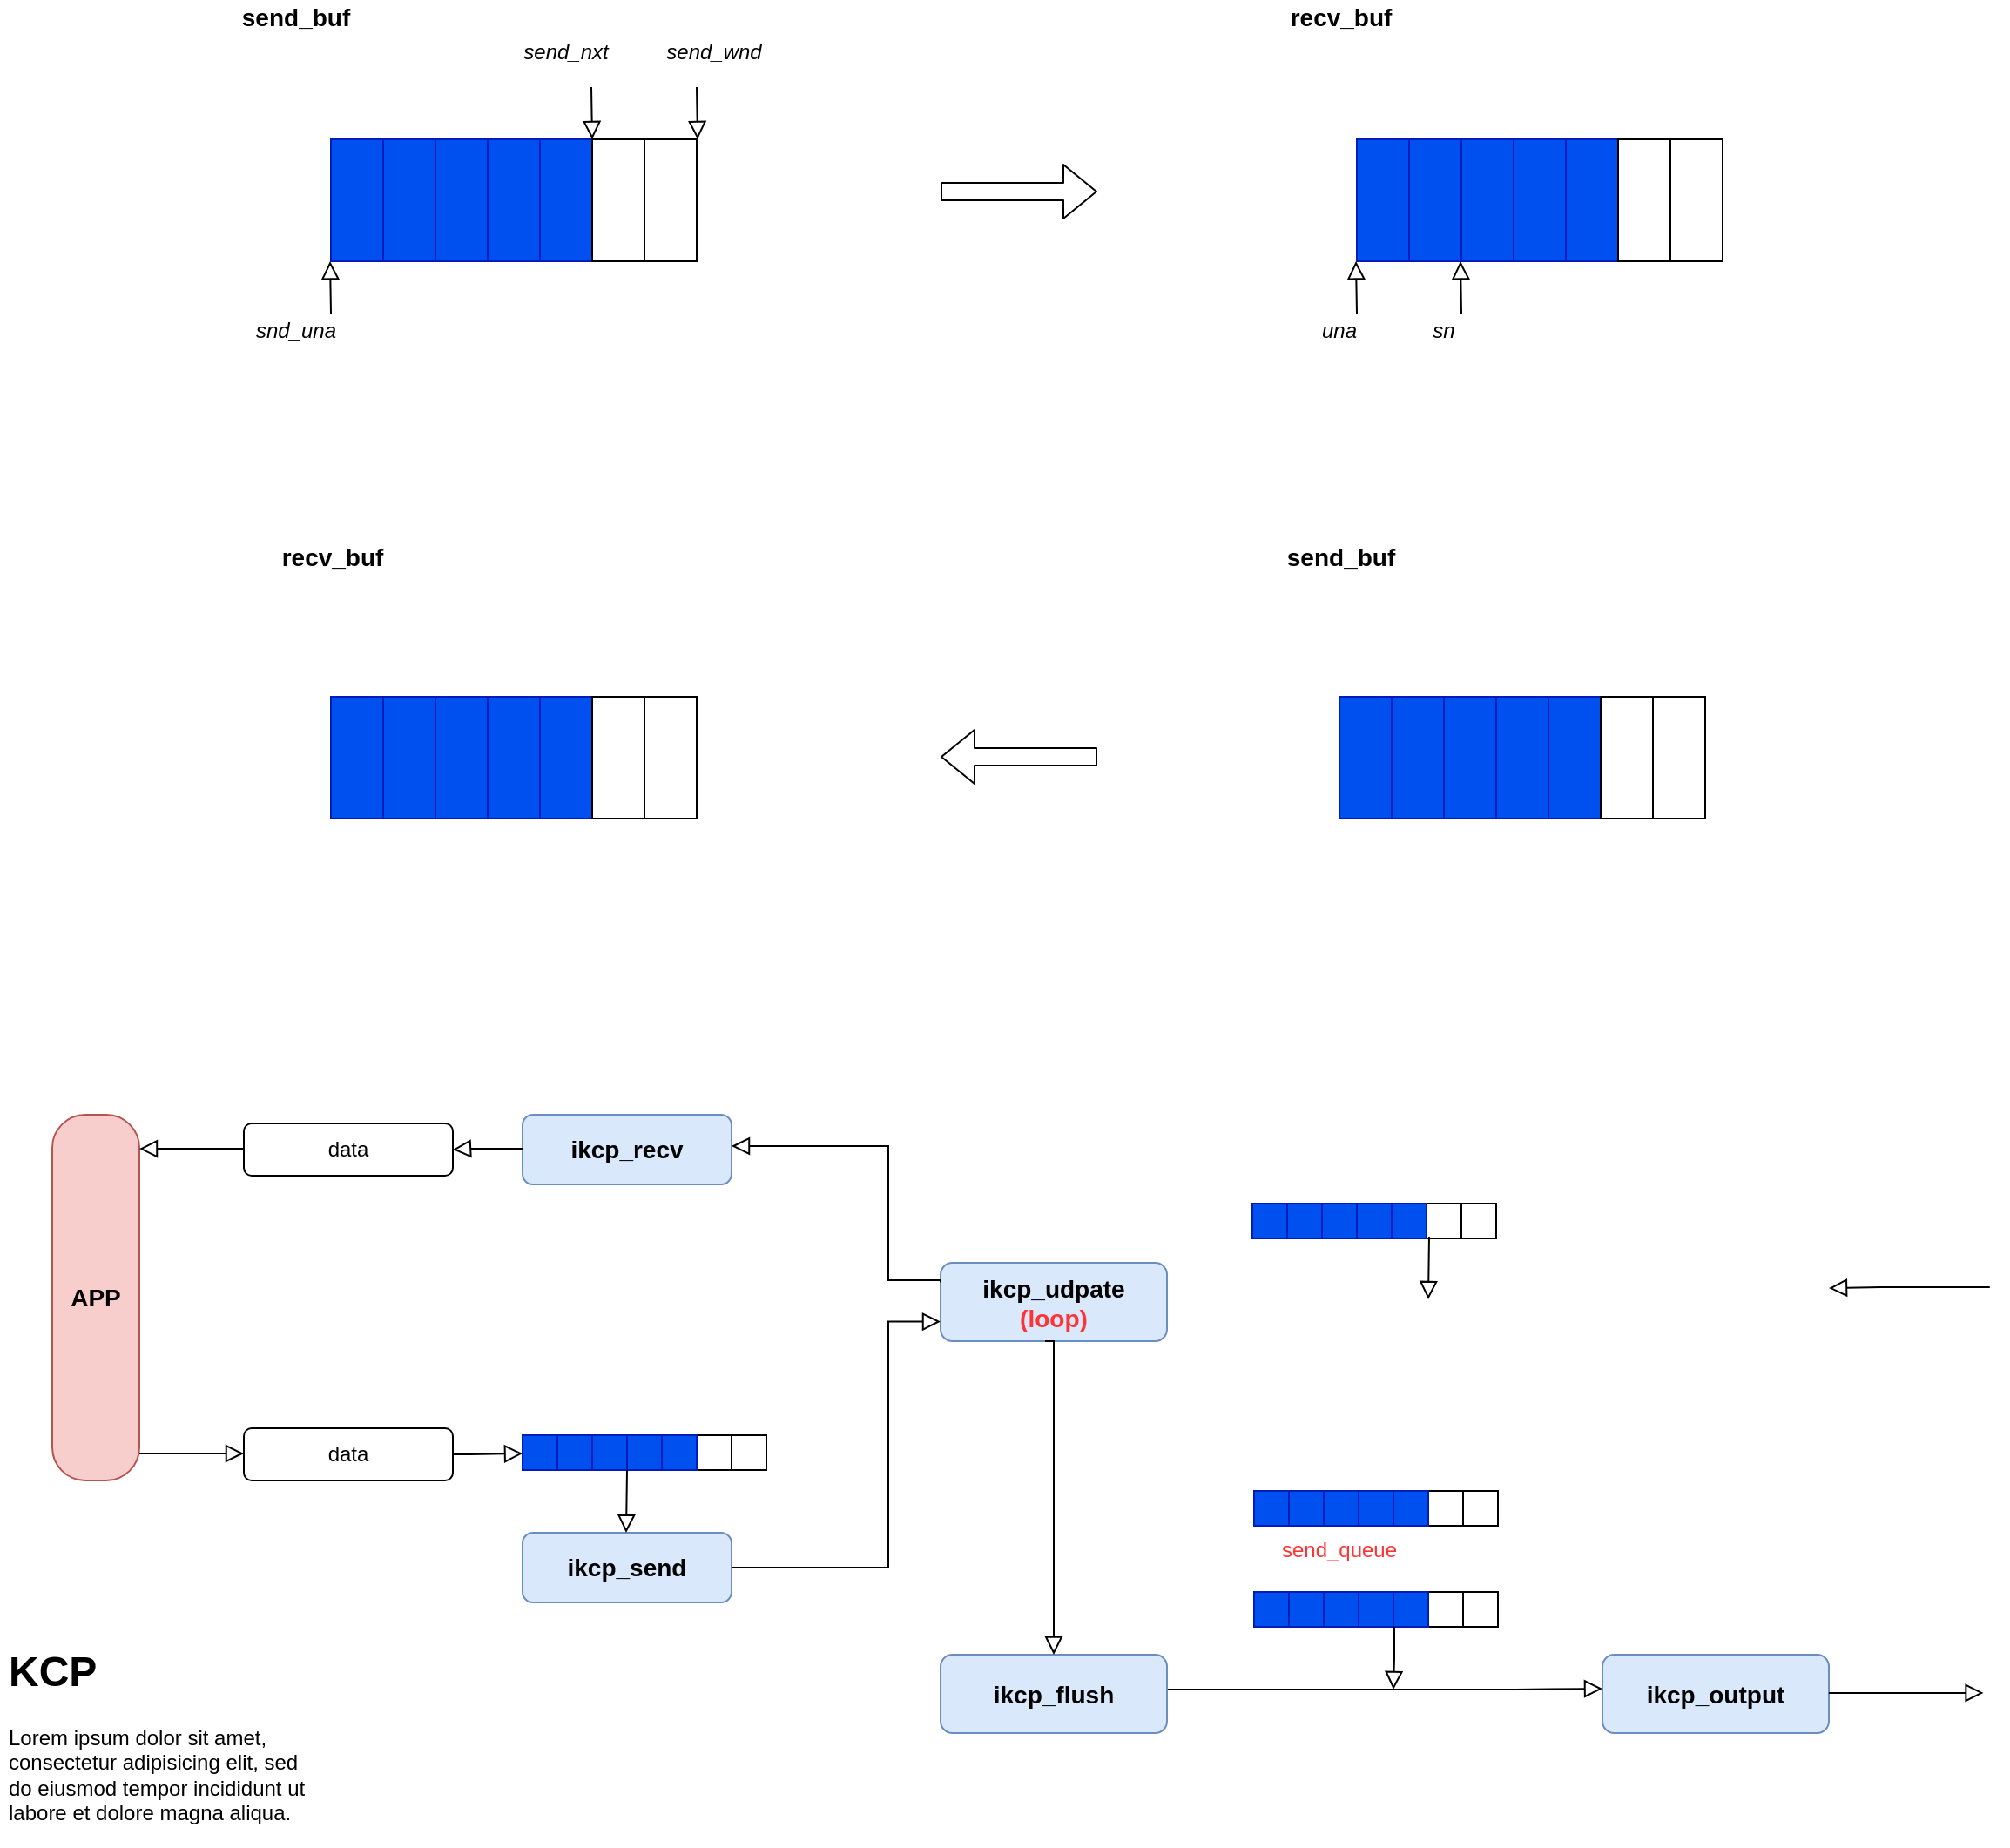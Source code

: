 <mxfile version="13.10.2" type="github">
  <diagram id="feINAKc0w70oRSZ_3hTW" name="第 1 页">
    <mxGraphModel dx="1360" dy="802" grid="1" gridSize="10" guides="1" tooltips="1" connect="1" arrows="1" fold="1" page="1" pageScale="1" pageWidth="827" pageHeight="1169" math="0" shadow="0">
      <root>
        <mxCell id="0" />
        <mxCell id="1" parent="0" />
        <mxCell id="rV__VkdkWEQ5Nje2Z5eR-1" value="APP&lt;br style=&quot;font-size: 14px;&quot;&gt;" style="rounded=1;whiteSpace=wrap;html=1;fontSize=14;glass=0;strokeWidth=1;shadow=0;fillColor=#f8cecc;strokeColor=#b85450;direction=south;arcSize=38;fontStyle=1" parent="1" vertex="1">
          <mxGeometry x="90" y="650" width="50" height="210" as="geometry" />
        </mxCell>
        <mxCell id="rV__VkdkWEQ5Nje2Z5eR-2" value="data" style="rounded=1;whiteSpace=wrap;html=1;fontSize=12;glass=0;strokeWidth=1;shadow=0;" parent="1" vertex="1">
          <mxGeometry x="200" y="830" width="120" height="30" as="geometry" />
        </mxCell>
        <mxCell id="rV__VkdkWEQ5Nje2Z5eR-3" value="data" style="rounded=1;whiteSpace=wrap;html=1;fontSize=12;glass=0;strokeWidth=1;shadow=0;" parent="1" vertex="1">
          <mxGeometry x="200" y="655" width="120" height="30" as="geometry" />
        </mxCell>
        <mxCell id="rV__VkdkWEQ5Nje2Z5eR-4" value="" style="rounded=0;html=1;jettySize=auto;orthogonalLoop=1;fontSize=11;endArrow=block;endFill=0;endSize=8;strokeWidth=1;shadow=0;labelBackgroundColor=none;edgeStyle=orthogonalEdgeStyle;exitX=0.067;exitY=0;exitDx=0;exitDy=0;exitPerimeter=0;" parent="1" edge="1">
          <mxGeometry relative="1" as="geometry">
            <mxPoint x="200" y="669.5" as="sourcePoint" />
            <mxPoint x="140" y="669.54" as="targetPoint" />
            <Array as="points">
              <mxPoint x="170" y="669.5" />
              <mxPoint x="170" y="669.5" />
            </Array>
          </mxGeometry>
        </mxCell>
        <mxCell id="rV__VkdkWEQ5Nje2Z5eR-5" value="" style="rounded=0;html=1;jettySize=auto;orthogonalLoop=1;fontSize=11;endArrow=block;endFill=0;endSize=8;strokeWidth=1;shadow=0;labelBackgroundColor=none;edgeStyle=orthogonalEdgeStyle;exitX=0.067;exitY=0;exitDx=0;exitDy=0;exitPerimeter=0;" parent="1" edge="1">
          <mxGeometry relative="1" as="geometry">
            <mxPoint x="140" y="844.54" as="sourcePoint" />
            <mxPoint x="200" y="844.5" as="targetPoint" />
            <Array as="points">
              <mxPoint x="170" y="844.5" />
              <mxPoint x="170" y="844.5" />
            </Array>
          </mxGeometry>
        </mxCell>
        <mxCell id="rV__VkdkWEQ5Nje2Z5eR-6" value="ikcp_recv" style="rounded=1;whiteSpace=wrap;html=1;fontSize=14;glass=0;strokeWidth=1;shadow=0;fillColor=#dae8fc;strokeColor=#6c8ebf;fontStyle=1" parent="1" vertex="1">
          <mxGeometry x="360" y="650" width="120" height="40" as="geometry" />
        </mxCell>
        <mxCell id="rV__VkdkWEQ5Nje2Z5eR-7" value="&lt;span style=&quot;font-size: 14px;&quot;&gt;ikcp_send&lt;br style=&quot;font-size: 14px;&quot;&gt;&lt;/span&gt;" style="rounded=1;whiteSpace=wrap;html=1;fontSize=14;glass=0;strokeWidth=1;shadow=0;fillColor=#dae8fc;strokeColor=#6c8ebf;fontStyle=1" parent="1" vertex="1">
          <mxGeometry x="360" y="890" width="120" height="40" as="geometry" />
        </mxCell>
        <mxCell id="rV__VkdkWEQ5Nje2Z5eR-8" value="" style="rounded=0;whiteSpace=wrap;html=1;fillColor=#0050ef;strokeColor=#001DBC;fontColor=#ffffff;" parent="1" vertex="1">
          <mxGeometry x="360" y="834" width="20" height="20" as="geometry" />
        </mxCell>
        <mxCell id="rV__VkdkWEQ5Nje2Z5eR-9" value="" style="rounded=0;whiteSpace=wrap;html=1;fillColor=#0050ef;strokeColor=#001DBC;fontColor=#ffffff;" parent="1" vertex="1">
          <mxGeometry x="380" y="834" width="20" height="20" as="geometry" />
        </mxCell>
        <mxCell id="rV__VkdkWEQ5Nje2Z5eR-10" value="" style="rounded=0;whiteSpace=wrap;html=1;fillColor=#0050ef;strokeColor=#001DBC;fontColor=#ffffff;" parent="1" vertex="1">
          <mxGeometry x="400" y="834" width="20" height="20" as="geometry" />
        </mxCell>
        <mxCell id="rV__VkdkWEQ5Nje2Z5eR-11" value="" style="rounded=0;whiteSpace=wrap;html=1;" parent="1" vertex="1">
          <mxGeometry x="480" y="834" width="20" height="20" as="geometry" />
        </mxCell>
        <mxCell id="rV__VkdkWEQ5Nje2Z5eR-12" value="" style="rounded=0;whiteSpace=wrap;html=1;" parent="1" vertex="1">
          <mxGeometry x="460" y="834" width="20" height="20" as="geometry" />
        </mxCell>
        <mxCell id="rV__VkdkWEQ5Nje2Z5eR-13" value="" style="rounded=0;whiteSpace=wrap;html=1;fillColor=#0050ef;strokeColor=#001DBC;fontColor=#ffffff;" parent="1" vertex="1">
          <mxGeometry x="420" y="834" width="20" height="20" as="geometry" />
        </mxCell>
        <mxCell id="rV__VkdkWEQ5Nje2Z5eR-14" value="" style="rounded=0;whiteSpace=wrap;html=1;fillColor=#0050ef;strokeColor=#001DBC;fontColor=#ffffff;" parent="1" vertex="1">
          <mxGeometry x="440" y="834" width="20" height="20" as="geometry" />
        </mxCell>
        <mxCell id="rV__VkdkWEQ5Nje2Z5eR-15" value="" style="rounded=0;html=1;jettySize=auto;orthogonalLoop=1;fontSize=11;endArrow=block;endFill=0;endSize=8;strokeWidth=1;shadow=0;labelBackgroundColor=none;edgeStyle=orthogonalEdgeStyle;" parent="1" edge="1">
          <mxGeometry relative="1" as="geometry">
            <mxPoint x="320" y="845" as="sourcePoint" />
            <mxPoint x="360" y="844.5" as="targetPoint" />
            <Array as="points">
              <mxPoint x="330" y="844.5" />
              <mxPoint x="330" y="844.5" />
            </Array>
          </mxGeometry>
        </mxCell>
        <mxCell id="rV__VkdkWEQ5Nje2Z5eR-16" value="" style="rounded=0;html=1;jettySize=auto;orthogonalLoop=1;fontSize=11;endArrow=block;endFill=0;endSize=8;strokeWidth=1;shadow=0;labelBackgroundColor=none;edgeStyle=orthogonalEdgeStyle;" parent="1" edge="1">
          <mxGeometry relative="1" as="geometry">
            <mxPoint x="360" y="669.5" as="sourcePoint" />
            <mxPoint x="320" y="670" as="targetPoint" />
            <Array as="points">
              <mxPoint x="330" y="669.5" />
              <mxPoint x="330" y="669.5" />
            </Array>
          </mxGeometry>
        </mxCell>
        <mxCell id="rV__VkdkWEQ5Nje2Z5eR-17" value="" style="rounded=0;html=1;jettySize=auto;orthogonalLoop=1;fontSize=11;endArrow=block;endFill=0;endSize=8;strokeWidth=1;shadow=0;labelBackgroundColor=none;edgeStyle=orthogonalEdgeStyle;exitX=1;exitY=1;exitDx=0;exitDy=0;" parent="1" source="rV__VkdkWEQ5Nje2Z5eR-10" edge="1">
          <mxGeometry y="20" relative="1" as="geometry">
            <mxPoint as="offset" />
            <mxPoint x="420" y="860" as="sourcePoint" />
            <mxPoint x="419.5" y="890" as="targetPoint" />
          </mxGeometry>
        </mxCell>
        <mxCell id="rV__VkdkWEQ5Nje2Z5eR-18" value="ikcp_udpate&lt;br&gt;&lt;font color=&quot;#ff3333&quot;&gt;(loop)&lt;/font&gt;" style="rounded=1;whiteSpace=wrap;html=1;fontSize=14;glass=0;strokeWidth=1;shadow=0;fillColor=#dae8fc;strokeColor=#6c8ebf;fontStyle=1" parent="1" vertex="1">
          <mxGeometry x="600" y="735" width="130" height="45" as="geometry" />
        </mxCell>
        <mxCell id="rV__VkdkWEQ5Nje2Z5eR-19" value="" style="rounded=0;whiteSpace=wrap;html=1;fillColor=#0050ef;strokeColor=#001DBC;fontColor=#ffffff;" parent="1" vertex="1">
          <mxGeometry x="250" y="90" width="30" height="70" as="geometry" />
        </mxCell>
        <mxCell id="rV__VkdkWEQ5Nje2Z5eR-27" value="" style="rounded=0;html=1;jettySize=auto;orthogonalLoop=1;fontSize=11;endArrow=block;endFill=0;endSize=8;strokeWidth=1;shadow=0;labelBackgroundColor=none;edgeStyle=orthogonalEdgeStyle;exitX=1;exitY=0.5;exitDx=0;exitDy=0;entryX=0;entryY=0.75;entryDx=0;entryDy=0;" parent="1" source="rV__VkdkWEQ5Nje2Z5eR-7" target="rV__VkdkWEQ5Nje2Z5eR-18" edge="1">
          <mxGeometry relative="1" as="geometry">
            <mxPoint x="520" y="900" as="sourcePoint" />
            <mxPoint x="580" y="769" as="targetPoint" />
            <Array as="points">
              <mxPoint x="570" y="910" />
              <mxPoint x="570" y="769" />
            </Array>
          </mxGeometry>
        </mxCell>
        <mxCell id="rV__VkdkWEQ5Nje2Z5eR-28" value="" style="rounded=0;html=1;jettySize=auto;orthogonalLoop=1;fontSize=11;endArrow=block;endFill=0;endSize=8;strokeWidth=1;shadow=0;labelBackgroundColor=none;edgeStyle=orthogonalEdgeStyle;exitX=0;exitY=0.25;exitDx=0;exitDy=0;" parent="1" source="rV__VkdkWEQ5Nje2Z5eR-18" edge="1">
          <mxGeometry relative="1" as="geometry">
            <mxPoint x="540" y="745" as="sourcePoint" />
            <mxPoint x="480" y="668" as="targetPoint" />
            <Array as="points">
              <mxPoint x="570" y="745" />
              <mxPoint x="570" y="668" />
            </Array>
          </mxGeometry>
        </mxCell>
        <mxCell id="rV__VkdkWEQ5Nje2Z5eR-30" value="" style="rounded=0;html=1;jettySize=auto;orthogonalLoop=1;fontSize=11;endArrow=block;endFill=0;endSize=8;strokeWidth=1;shadow=0;labelBackgroundColor=none;edgeStyle=orthogonalEdgeStyle;exitX=1;exitY=0.5;exitDx=0;exitDy=0;" parent="1" source="rV__VkdkWEQ5Nje2Z5eR-32" edge="1">
          <mxGeometry relative="1" as="geometry">
            <mxPoint x="720" y="979.54" as="sourcePoint" />
            <mxPoint x="980" y="979.5" as="targetPoint" />
            <Array as="points">
              <mxPoint x="730" y="980" />
              <mxPoint x="930" y="980" />
            </Array>
          </mxGeometry>
        </mxCell>
        <mxCell id="rV__VkdkWEQ5Nje2Z5eR-32" value="ikcp_flush" style="rounded=1;whiteSpace=wrap;html=1;fontSize=14;glass=0;strokeWidth=1;shadow=0;fillColor=#dae8fc;strokeColor=#6c8ebf;fontStyle=1" parent="1" vertex="1">
          <mxGeometry x="600" y="960" width="130" height="45" as="geometry" />
        </mxCell>
        <mxCell id="rV__VkdkWEQ5Nje2Z5eR-33" value="ikcp_output" style="rounded=1;whiteSpace=wrap;html=1;fontSize=14;glass=0;strokeWidth=1;shadow=0;fillColor=#dae8fc;strokeColor=#6c8ebf;fontStyle=1" parent="1" vertex="1">
          <mxGeometry x="980" y="960" width="130" height="45" as="geometry" />
        </mxCell>
        <mxCell id="rV__VkdkWEQ5Nje2Z5eR-35" value="" style="rounded=0;whiteSpace=wrap;html=1;fillColor=#0050ef;strokeColor=#001DBC;fontColor=#ffffff;" parent="1" vertex="1">
          <mxGeometry x="780" y="866" width="20" height="20" as="geometry" />
        </mxCell>
        <mxCell id="rV__VkdkWEQ5Nje2Z5eR-36" value="" style="rounded=0;whiteSpace=wrap;html=1;fillColor=#0050ef;strokeColor=#001DBC;fontColor=#ffffff;" parent="1" vertex="1">
          <mxGeometry x="800" y="866" width="20" height="20" as="geometry" />
        </mxCell>
        <mxCell id="rV__VkdkWEQ5Nje2Z5eR-37" value="" style="rounded=0;whiteSpace=wrap;html=1;fillColor=#0050ef;strokeColor=#001DBC;fontColor=#ffffff;" parent="1" vertex="1">
          <mxGeometry x="820" y="866" width="20" height="20" as="geometry" />
        </mxCell>
        <mxCell id="rV__VkdkWEQ5Nje2Z5eR-38" value="" style="rounded=0;whiteSpace=wrap;html=1;" parent="1" vertex="1">
          <mxGeometry x="900" y="866" width="20" height="20" as="geometry" />
        </mxCell>
        <mxCell id="rV__VkdkWEQ5Nje2Z5eR-39" value="" style="rounded=0;whiteSpace=wrap;html=1;" parent="1" vertex="1">
          <mxGeometry x="880" y="866" width="20" height="20" as="geometry" />
        </mxCell>
        <mxCell id="rV__VkdkWEQ5Nje2Z5eR-40" value="" style="rounded=0;whiteSpace=wrap;html=1;fillColor=#0050ef;strokeColor=#001DBC;fontColor=#ffffff;" parent="1" vertex="1">
          <mxGeometry x="840" y="866" width="20" height="20" as="geometry" />
        </mxCell>
        <mxCell id="rV__VkdkWEQ5Nje2Z5eR-41" value="" style="rounded=0;whiteSpace=wrap;html=1;fillColor=#0050ef;strokeColor=#001DBC;fontColor=#ffffff;" parent="1" vertex="1">
          <mxGeometry x="860" y="866" width="20" height="20" as="geometry" />
        </mxCell>
        <mxCell id="rV__VkdkWEQ5Nje2Z5eR-42" value="" style="rounded=0;whiteSpace=wrap;html=1;fillColor=#0050ef;strokeColor=#001DBC;fontColor=#ffffff;" parent="1" vertex="1">
          <mxGeometry x="780" y="924" width="20" height="20" as="geometry" />
        </mxCell>
        <mxCell id="rV__VkdkWEQ5Nje2Z5eR-43" value="" style="rounded=0;whiteSpace=wrap;html=1;fillColor=#0050ef;strokeColor=#001DBC;fontColor=#ffffff;" parent="1" vertex="1">
          <mxGeometry x="800" y="924" width="20" height="20" as="geometry" />
        </mxCell>
        <mxCell id="rV__VkdkWEQ5Nje2Z5eR-44" value="" style="rounded=0;whiteSpace=wrap;html=1;fillColor=#0050ef;strokeColor=#001DBC;fontColor=#ffffff;" parent="1" vertex="1">
          <mxGeometry x="820" y="924" width="20" height="20" as="geometry" />
        </mxCell>
        <mxCell id="rV__VkdkWEQ5Nje2Z5eR-45" value="" style="rounded=0;whiteSpace=wrap;html=1;" parent="1" vertex="1">
          <mxGeometry x="900" y="924" width="20" height="20" as="geometry" />
        </mxCell>
        <mxCell id="rV__VkdkWEQ5Nje2Z5eR-46" value="" style="rounded=0;whiteSpace=wrap;html=1;" parent="1" vertex="1">
          <mxGeometry x="880" y="924" width="20" height="20" as="geometry" />
        </mxCell>
        <mxCell id="rV__VkdkWEQ5Nje2Z5eR-47" value="" style="rounded=0;whiteSpace=wrap;html=1;fillColor=#0050ef;strokeColor=#001DBC;fontColor=#ffffff;" parent="1" vertex="1">
          <mxGeometry x="840" y="924" width="20" height="20" as="geometry" />
        </mxCell>
        <mxCell id="rV__VkdkWEQ5Nje2Z5eR-48" value="" style="rounded=0;whiteSpace=wrap;html=1;fillColor=#0050ef;strokeColor=#001DBC;fontColor=#ffffff;" parent="1" vertex="1">
          <mxGeometry x="860" y="924" width="20" height="20" as="geometry" />
        </mxCell>
        <mxCell id="rV__VkdkWEQ5Nje2Z5eR-49" value="" style="rounded=0;html=1;jettySize=auto;orthogonalLoop=1;fontSize=11;endArrow=block;endFill=0;endSize=8;strokeWidth=1;shadow=0;labelBackgroundColor=none;edgeStyle=orthogonalEdgeStyle;" parent="1" target="rV__VkdkWEQ5Nje2Z5eR-32" edge="1">
          <mxGeometry y="20" relative="1" as="geometry">
            <mxPoint as="offset" />
            <mxPoint x="660" y="780" as="sourcePoint" />
            <mxPoint x="660" y="910" as="targetPoint" />
            <Array as="points">
              <mxPoint x="665" y="780" />
            </Array>
          </mxGeometry>
        </mxCell>
        <mxCell id="rV__VkdkWEQ5Nje2Z5eR-52" value="" style="rounded=0;html=1;jettySize=auto;orthogonalLoop=1;fontSize=11;endArrow=block;endFill=0;endSize=8;strokeWidth=1;shadow=0;labelBackgroundColor=none;edgeStyle=orthogonalEdgeStyle;" parent="1" edge="1">
          <mxGeometry y="20" relative="1" as="geometry">
            <mxPoint as="offset" />
            <mxPoint x="250" y="190" as="sourcePoint" />
            <mxPoint x="249.5" y="160" as="targetPoint" />
          </mxGeometry>
        </mxCell>
        <mxCell id="rV__VkdkWEQ5Nje2Z5eR-53" value="" style="rounded=0;html=1;jettySize=auto;orthogonalLoop=1;fontSize=11;endArrow=block;endFill=0;endSize=8;strokeWidth=1;shadow=0;labelBackgroundColor=none;edgeStyle=orthogonalEdgeStyle;exitX=1;exitY=1;exitDx=0;exitDy=0;" parent="1" edge="1">
          <mxGeometry y="20" relative="1" as="geometry">
            <mxPoint as="offset" />
            <mxPoint x="860.5" y="944" as="sourcePoint" />
            <mxPoint x="860" y="980" as="targetPoint" />
            <Array as="points">
              <mxPoint x="861" y="962" />
            </Array>
          </mxGeometry>
        </mxCell>
        <mxCell id="rV__VkdkWEQ5Nje2Z5eR-54" value="" style="rounded=0;whiteSpace=wrap;html=1;fillColor=#0050ef;strokeColor=#001DBC;fontColor=#ffffff;" parent="1" vertex="1">
          <mxGeometry x="779" y="701" width="20" height="20" as="geometry" />
        </mxCell>
        <mxCell id="rV__VkdkWEQ5Nje2Z5eR-55" value="" style="rounded=0;whiteSpace=wrap;html=1;fillColor=#0050ef;strokeColor=#001DBC;fontColor=#ffffff;" parent="1" vertex="1">
          <mxGeometry x="799" y="701" width="20" height="20" as="geometry" />
        </mxCell>
        <mxCell id="rV__VkdkWEQ5Nje2Z5eR-56" value="" style="rounded=0;whiteSpace=wrap;html=1;fillColor=#0050ef;strokeColor=#001DBC;fontColor=#ffffff;" parent="1" vertex="1">
          <mxGeometry x="819" y="701" width="20" height="20" as="geometry" />
        </mxCell>
        <mxCell id="rV__VkdkWEQ5Nje2Z5eR-57" value="" style="rounded=0;whiteSpace=wrap;html=1;" parent="1" vertex="1">
          <mxGeometry x="899" y="701" width="20" height="20" as="geometry" />
        </mxCell>
        <mxCell id="rV__VkdkWEQ5Nje2Z5eR-58" value="" style="rounded=0;whiteSpace=wrap;html=1;" parent="1" vertex="1">
          <mxGeometry x="879" y="701" width="20" height="20" as="geometry" />
        </mxCell>
        <mxCell id="rV__VkdkWEQ5Nje2Z5eR-59" value="" style="rounded=0;whiteSpace=wrap;html=1;fillColor=#0050ef;strokeColor=#001DBC;fontColor=#ffffff;" parent="1" vertex="1">
          <mxGeometry x="839" y="701" width="20" height="20" as="geometry" />
        </mxCell>
        <mxCell id="rV__VkdkWEQ5Nje2Z5eR-60" value="" style="rounded=0;whiteSpace=wrap;html=1;fillColor=#0050ef;strokeColor=#001DBC;fontColor=#ffffff;" parent="1" vertex="1">
          <mxGeometry x="859" y="701" width="20" height="20" as="geometry" />
        </mxCell>
        <mxCell id="rV__VkdkWEQ5Nje2Z5eR-61" value="" style="rounded=0;html=1;jettySize=auto;orthogonalLoop=1;fontSize=11;endArrow=block;endFill=0;endSize=8;strokeWidth=1;shadow=0;labelBackgroundColor=none;edgeStyle=orthogonalEdgeStyle;exitX=1;exitY=1;exitDx=0;exitDy=0;" parent="1" edge="1">
          <mxGeometry y="20" relative="1" as="geometry">
            <mxPoint as="offset" />
            <mxPoint x="880.5" y="720" as="sourcePoint" />
            <mxPoint x="880" y="756" as="targetPoint" />
          </mxGeometry>
        </mxCell>
        <mxCell id="rV__VkdkWEQ5Nje2Z5eR-62" value="snd_una" style="text;html=1;strokeColor=none;fillColor=none;align=center;verticalAlign=middle;whiteSpace=wrap;rounded=0;fontStyle=2" parent="1" vertex="1">
          <mxGeometry x="210" y="190" width="40" height="20" as="geometry" />
        </mxCell>
        <mxCell id="rV__VkdkWEQ5Nje2Z5eR-63" value="send_wnd" style="text;html=1;strokeColor=none;fillColor=none;align=center;verticalAlign=middle;whiteSpace=wrap;rounded=0;fontStyle=2" parent="1" vertex="1">
          <mxGeometry x="450" y="30" width="40" height="20" as="geometry" />
        </mxCell>
        <mxCell id="rV__VkdkWEQ5Nje2Z5eR-64" value="send_queue" style="text;html=1;strokeColor=none;fillColor=none;align=center;verticalAlign=middle;whiteSpace=wrap;rounded=0;fontColor=#FF3333;" parent="1" vertex="1">
          <mxGeometry x="809" y="890" width="40" height="20" as="geometry" />
        </mxCell>
        <mxCell id="rV__VkdkWEQ5Nje2Z5eR-65" value="" style="rounded=0;html=1;jettySize=auto;orthogonalLoop=1;fontSize=11;endArrow=block;endFill=0;endSize=8;strokeWidth=1;shadow=0;labelBackgroundColor=none;edgeStyle=orthogonalEdgeStyle;exitX=0.05;exitY=0.96;exitDx=0;exitDy=0;exitPerimeter=0;" parent="1" edge="1">
          <mxGeometry relative="1" as="geometry">
            <mxPoint x="1202.4" y="749" as="sourcePoint" />
            <mxPoint x="1110" y="749.54" as="targetPoint" />
            <Array as="points">
              <mxPoint x="1140" y="749" />
            </Array>
          </mxGeometry>
        </mxCell>
        <mxCell id="rV__VkdkWEQ5Nje2Z5eR-66" value="" style="rounded=0;html=1;jettySize=auto;orthogonalLoop=1;fontSize=11;endArrow=block;endFill=0;endSize=8;strokeWidth=1;shadow=0;labelBackgroundColor=none;edgeStyle=orthogonalEdgeStyle;exitX=0.067;exitY=0;exitDx=0;exitDy=0;exitPerimeter=0;entryX=0.882;entryY=1.02;entryDx=0;entryDy=0;entryPerimeter=0;" parent="1" edge="1">
          <mxGeometry relative="1" as="geometry">
            <mxPoint x="1110" y="982.04" as="sourcePoint" />
            <mxPoint x="1198.8" y="981.96" as="targetPoint" />
            <Array as="points" />
          </mxGeometry>
        </mxCell>
        <mxCell id="rV__VkdkWEQ5Nje2Z5eR-68" value="send_buf" style="text;html=1;strokeColor=none;fillColor=none;align=center;verticalAlign=middle;whiteSpace=wrap;rounded=0;fontSize=14;fontStyle=1" parent="1" vertex="1">
          <mxGeometry x="210" y="10" width="40" height="20" as="geometry" />
        </mxCell>
        <mxCell id="rV__VkdkWEQ5Nje2Z5eR-69" value="&lt;h1&gt;KCP&lt;/h1&gt;&lt;p&gt;Lorem ipsum dolor sit amet, consectetur adipisicing elit, sed do eiusmod tempor incididunt ut labore et dolore magna aliqua.&lt;/p&gt;" style="text;html=1;strokeColor=none;fillColor=none;spacing=5;spacingTop=-20;whiteSpace=wrap;overflow=hidden;rounded=0;" parent="1" vertex="1">
          <mxGeometry x="60" y="950" width="190" height="120" as="geometry" />
        </mxCell>
        <mxCell id="mCFFVizzUiLR0h96KD7Z-1" value="" style="rounded=0;whiteSpace=wrap;html=1;fillColor=#0050ef;strokeColor=#001DBC;fontColor=#ffffff;" vertex="1" parent="1">
          <mxGeometry x="280" y="90" width="30" height="70" as="geometry" />
        </mxCell>
        <mxCell id="mCFFVizzUiLR0h96KD7Z-2" value="" style="rounded=0;whiteSpace=wrap;html=1;fillColor=#0050ef;strokeColor=#001DBC;fontColor=#ffffff;" vertex="1" parent="1">
          <mxGeometry x="310" y="90" width="30" height="70" as="geometry" />
        </mxCell>
        <mxCell id="mCFFVizzUiLR0h96KD7Z-3" value="" style="rounded=0;whiteSpace=wrap;html=1;fillColor=#0050ef;strokeColor=#001DBC;fontColor=#ffffff;" vertex="1" parent="1">
          <mxGeometry x="340" y="90" width="30" height="70" as="geometry" />
        </mxCell>
        <mxCell id="mCFFVizzUiLR0h96KD7Z-4" value="" style="rounded=0;whiteSpace=wrap;html=1;fillColor=#0050ef;strokeColor=#001DBC;fontColor=#ffffff;" vertex="1" parent="1">
          <mxGeometry x="370" y="90" width="30" height="70" as="geometry" />
        </mxCell>
        <mxCell id="mCFFVizzUiLR0h96KD7Z-5" value="" style="rounded=0;whiteSpace=wrap;html=1;" vertex="1" parent="1">
          <mxGeometry x="400" y="90" width="30" height="70" as="geometry" />
        </mxCell>
        <mxCell id="mCFFVizzUiLR0h96KD7Z-6" value="" style="rounded=0;whiteSpace=wrap;html=1;" vertex="1" parent="1">
          <mxGeometry x="430" y="90" width="30" height="70" as="geometry" />
        </mxCell>
        <mxCell id="mCFFVizzUiLR0h96KD7Z-7" value="" style="rounded=0;whiteSpace=wrap;html=1;fillColor=#0050ef;strokeColor=#001DBC;fontColor=#ffffff;" vertex="1" parent="1">
          <mxGeometry x="839" y="90" width="30" height="70" as="geometry" />
        </mxCell>
        <mxCell id="mCFFVizzUiLR0h96KD7Z-8" value="recv_buf" style="text;html=1;strokeColor=none;fillColor=none;align=center;verticalAlign=middle;whiteSpace=wrap;rounded=0;fontSize=14;fontStyle=1" vertex="1" parent="1">
          <mxGeometry x="810" y="10" width="40" height="20" as="geometry" />
        </mxCell>
        <mxCell id="mCFFVizzUiLR0h96KD7Z-9" value="" style="rounded=0;whiteSpace=wrap;html=1;fillColor=#0050ef;strokeColor=#001DBC;fontColor=#ffffff;" vertex="1" parent="1">
          <mxGeometry x="869" y="90" width="30" height="70" as="geometry" />
        </mxCell>
        <mxCell id="mCFFVizzUiLR0h96KD7Z-10" value="" style="rounded=0;whiteSpace=wrap;html=1;fillColor=#0050ef;strokeColor=#001DBC;fontColor=#ffffff;" vertex="1" parent="1">
          <mxGeometry x="899" y="90" width="30" height="70" as="geometry" />
        </mxCell>
        <mxCell id="mCFFVizzUiLR0h96KD7Z-11" value="" style="rounded=0;whiteSpace=wrap;html=1;fillColor=#0050ef;strokeColor=#001DBC;fontColor=#ffffff;" vertex="1" parent="1">
          <mxGeometry x="929" y="90" width="30" height="70" as="geometry" />
        </mxCell>
        <mxCell id="mCFFVizzUiLR0h96KD7Z-12" value="" style="rounded=0;whiteSpace=wrap;html=1;fillColor=#0050ef;strokeColor=#001DBC;fontColor=#ffffff;" vertex="1" parent="1">
          <mxGeometry x="959" y="90" width="30" height="70" as="geometry" />
        </mxCell>
        <mxCell id="mCFFVizzUiLR0h96KD7Z-13" value="" style="rounded=0;whiteSpace=wrap;html=1;" vertex="1" parent="1">
          <mxGeometry x="989" y="90" width="30" height="70" as="geometry" />
        </mxCell>
        <mxCell id="mCFFVizzUiLR0h96KD7Z-14" value="" style="rounded=0;whiteSpace=wrap;html=1;" vertex="1" parent="1">
          <mxGeometry x="1019" y="90" width="30" height="70" as="geometry" />
        </mxCell>
        <mxCell id="mCFFVizzUiLR0h96KD7Z-15" value="" style="rounded=0;whiteSpace=wrap;html=1;fillColor=#0050ef;strokeColor=#001DBC;fontColor=#ffffff;" vertex="1" parent="1">
          <mxGeometry x="250" y="410" width="30" height="70" as="geometry" />
        </mxCell>
        <mxCell id="mCFFVizzUiLR0h96KD7Z-16" value="recv_buf" style="text;html=1;strokeColor=none;fillColor=none;align=center;verticalAlign=middle;whiteSpace=wrap;rounded=0;fontSize=14;fontStyle=1" vertex="1" parent="1">
          <mxGeometry x="231" y="320" width="40" height="20" as="geometry" />
        </mxCell>
        <mxCell id="mCFFVizzUiLR0h96KD7Z-17" value="" style="rounded=0;whiteSpace=wrap;html=1;fillColor=#0050ef;strokeColor=#001DBC;fontColor=#ffffff;" vertex="1" parent="1">
          <mxGeometry x="280" y="410" width="30" height="70" as="geometry" />
        </mxCell>
        <mxCell id="mCFFVizzUiLR0h96KD7Z-18" value="" style="rounded=0;whiteSpace=wrap;html=1;fillColor=#0050ef;strokeColor=#001DBC;fontColor=#ffffff;" vertex="1" parent="1">
          <mxGeometry x="310" y="410" width="30" height="70" as="geometry" />
        </mxCell>
        <mxCell id="mCFFVizzUiLR0h96KD7Z-19" value="" style="rounded=0;whiteSpace=wrap;html=1;fillColor=#0050ef;strokeColor=#001DBC;fontColor=#ffffff;" vertex="1" parent="1">
          <mxGeometry x="340" y="410" width="30" height="70" as="geometry" />
        </mxCell>
        <mxCell id="mCFFVizzUiLR0h96KD7Z-20" value="" style="rounded=0;whiteSpace=wrap;html=1;fillColor=#0050ef;strokeColor=#001DBC;fontColor=#ffffff;" vertex="1" parent="1">
          <mxGeometry x="370" y="410" width="30" height="70" as="geometry" />
        </mxCell>
        <mxCell id="mCFFVizzUiLR0h96KD7Z-21" value="" style="rounded=0;whiteSpace=wrap;html=1;" vertex="1" parent="1">
          <mxGeometry x="400" y="410" width="30" height="70" as="geometry" />
        </mxCell>
        <mxCell id="mCFFVizzUiLR0h96KD7Z-22" value="" style="rounded=0;whiteSpace=wrap;html=1;" vertex="1" parent="1">
          <mxGeometry x="430" y="410" width="30" height="70" as="geometry" />
        </mxCell>
        <mxCell id="mCFFVizzUiLR0h96KD7Z-23" value="" style="rounded=0;whiteSpace=wrap;html=1;fillColor=#0050ef;strokeColor=#001DBC;fontColor=#ffffff;" vertex="1" parent="1">
          <mxGeometry x="829" y="410" width="30" height="70" as="geometry" />
        </mxCell>
        <mxCell id="mCFFVizzUiLR0h96KD7Z-24" value="send_buf" style="text;html=1;strokeColor=none;fillColor=none;align=center;verticalAlign=middle;whiteSpace=wrap;rounded=0;fontSize=14;fontStyle=1" vertex="1" parent="1">
          <mxGeometry x="810" y="320" width="40" height="20" as="geometry" />
        </mxCell>
        <mxCell id="mCFFVizzUiLR0h96KD7Z-25" value="" style="rounded=0;whiteSpace=wrap;html=1;fillColor=#0050ef;strokeColor=#001DBC;fontColor=#ffffff;" vertex="1" parent="1">
          <mxGeometry x="859" y="410" width="30" height="70" as="geometry" />
        </mxCell>
        <mxCell id="mCFFVizzUiLR0h96KD7Z-26" value="" style="rounded=0;whiteSpace=wrap;html=1;fillColor=#0050ef;strokeColor=#001DBC;fontColor=#ffffff;" vertex="1" parent="1">
          <mxGeometry x="889" y="410" width="30" height="70" as="geometry" />
        </mxCell>
        <mxCell id="mCFFVizzUiLR0h96KD7Z-27" value="" style="rounded=0;whiteSpace=wrap;html=1;fillColor=#0050ef;strokeColor=#001DBC;fontColor=#ffffff;" vertex="1" parent="1">
          <mxGeometry x="919" y="410" width="30" height="70" as="geometry" />
        </mxCell>
        <mxCell id="mCFFVizzUiLR0h96KD7Z-28" value="" style="rounded=0;whiteSpace=wrap;html=1;fillColor=#0050ef;strokeColor=#001DBC;fontColor=#ffffff;" vertex="1" parent="1">
          <mxGeometry x="949" y="410" width="30" height="70" as="geometry" />
        </mxCell>
        <mxCell id="mCFFVizzUiLR0h96KD7Z-29" value="" style="rounded=0;whiteSpace=wrap;html=1;" vertex="1" parent="1">
          <mxGeometry x="979" y="410" width="30" height="70" as="geometry" />
        </mxCell>
        <mxCell id="mCFFVizzUiLR0h96KD7Z-30" value="" style="rounded=0;whiteSpace=wrap;html=1;" vertex="1" parent="1">
          <mxGeometry x="1009" y="410" width="30" height="70" as="geometry" />
        </mxCell>
        <mxCell id="mCFFVizzUiLR0h96KD7Z-31" value="" style="shape=flexArrow;endArrow=classic;html=1;fontSize=14;fontColor=#000000;" edge="1" parent="1">
          <mxGeometry width="50" height="50" relative="1" as="geometry">
            <mxPoint x="600" y="120" as="sourcePoint" />
            <mxPoint x="690" y="120" as="targetPoint" />
          </mxGeometry>
        </mxCell>
        <mxCell id="mCFFVizzUiLR0h96KD7Z-32" value="" style="shape=flexArrow;endArrow=classic;html=1;fontSize=14;fontColor=#000000;" edge="1" parent="1">
          <mxGeometry width="50" height="50" relative="1" as="geometry">
            <mxPoint x="690" y="444.5" as="sourcePoint" />
            <mxPoint x="600" y="444.5" as="targetPoint" />
          </mxGeometry>
        </mxCell>
        <mxCell id="mCFFVizzUiLR0h96KD7Z-33" value="" style="rounded=0;html=1;jettySize=auto;orthogonalLoop=1;fontSize=11;endArrow=block;endFill=0;endSize=8;strokeWidth=1;shadow=0;labelBackgroundColor=none;edgeStyle=orthogonalEdgeStyle;" edge="1" parent="1">
          <mxGeometry y="20" relative="1" as="geometry">
            <mxPoint as="offset" />
            <mxPoint x="460" y="60" as="sourcePoint" />
            <mxPoint x="460.5" y="90" as="targetPoint" />
          </mxGeometry>
        </mxCell>
        <mxCell id="mCFFVizzUiLR0h96KD7Z-34" value="send_nxt" style="text;html=1;strokeColor=none;fillColor=none;align=center;verticalAlign=middle;whiteSpace=wrap;rounded=0;fontStyle=2" vertex="1" parent="1">
          <mxGeometry x="365" y="30" width="40" height="20" as="geometry" />
        </mxCell>
        <mxCell id="mCFFVizzUiLR0h96KD7Z-35" value="" style="rounded=0;html=1;jettySize=auto;orthogonalLoop=1;fontSize=11;endArrow=block;endFill=0;endSize=8;strokeWidth=1;shadow=0;labelBackgroundColor=none;edgeStyle=orthogonalEdgeStyle;" edge="1" parent="1">
          <mxGeometry y="20" relative="1" as="geometry">
            <mxPoint as="offset" />
            <mxPoint x="399.5" y="60" as="sourcePoint" />
            <mxPoint x="400" y="90" as="targetPoint" />
          </mxGeometry>
        </mxCell>
        <mxCell id="mCFFVizzUiLR0h96KD7Z-36" value="una" style="text;html=1;strokeColor=none;fillColor=none;align=center;verticalAlign=middle;whiteSpace=wrap;rounded=0;fontStyle=2" vertex="1" parent="1">
          <mxGeometry x="809" y="190" width="40" height="20" as="geometry" />
        </mxCell>
        <mxCell id="mCFFVizzUiLR0h96KD7Z-37" value="" style="rounded=0;html=1;jettySize=auto;orthogonalLoop=1;fontSize=11;endArrow=block;endFill=0;endSize=8;strokeWidth=1;shadow=0;labelBackgroundColor=none;edgeStyle=orthogonalEdgeStyle;" edge="1" parent="1">
          <mxGeometry y="20" relative="1" as="geometry">
            <mxPoint as="offset" />
            <mxPoint x="839" y="190" as="sourcePoint" />
            <mxPoint x="838.5" y="160" as="targetPoint" />
          </mxGeometry>
        </mxCell>
        <mxCell id="mCFFVizzUiLR0h96KD7Z-38" value="sn" style="text;html=1;strokeColor=none;fillColor=none;align=center;verticalAlign=middle;whiteSpace=wrap;rounded=0;fontStyle=2" vertex="1" parent="1">
          <mxGeometry x="869" y="190" width="40" height="20" as="geometry" />
        </mxCell>
        <mxCell id="mCFFVizzUiLR0h96KD7Z-39" value="" style="rounded=0;html=1;jettySize=auto;orthogonalLoop=1;fontSize=11;endArrow=block;endFill=0;endSize=8;strokeWidth=1;shadow=0;labelBackgroundColor=none;edgeStyle=orthogonalEdgeStyle;" edge="1" parent="1">
          <mxGeometry y="20" relative="1" as="geometry">
            <mxPoint as="offset" />
            <mxPoint x="899" y="190" as="sourcePoint" />
            <mxPoint x="898.5" y="160" as="targetPoint" />
          </mxGeometry>
        </mxCell>
      </root>
    </mxGraphModel>
  </diagram>
</mxfile>
